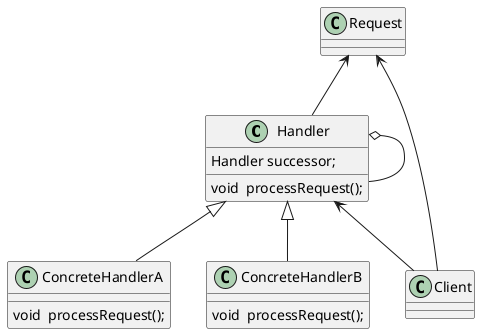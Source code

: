 @startuml

class Handler{
  Handler successor;
 void  processRequest();
}

Request <-- Handler
Handler o-- Handler

Handler <|-- ConcreteHandlerA
Handler <|-- ConcreteHandlerB

Handler <--  Client
Request <--  Client

class ConcreteHandlerA{
  void  processRequest();
}
class ConcreteHandlerB{
  void  processRequest();
}
@enduml